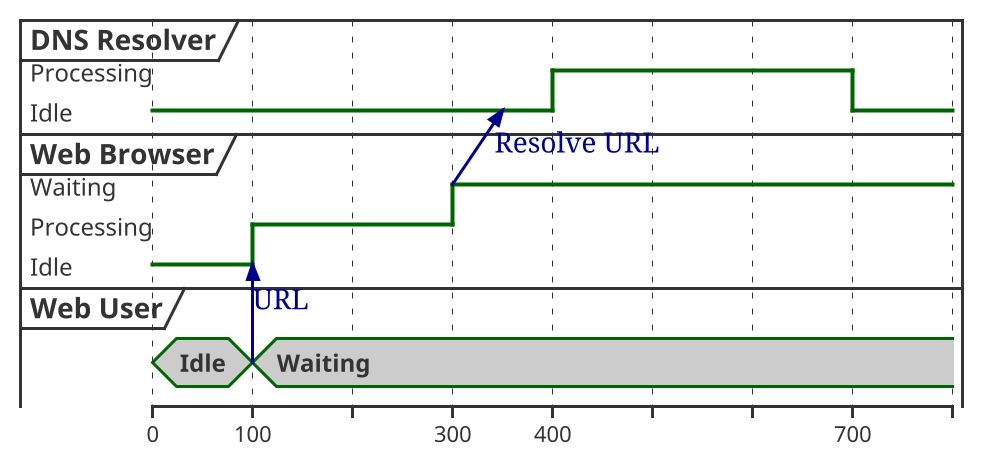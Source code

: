 @startuml
scale 2
skin rose

robust "DNS Resolver" as DNS
robust "Web Browser" as WB
concise "Web User" as WU

@0
WU is Idle
WB is Idle
DNS is Idle

@+100
WU -> WB : URL
WU is Waiting
WB is Processing

@+200
WB is Waiting
WB -> DNS@+50 : Resolve URL

@+100
DNS is Processing

@+300
DNS is Idle
@enduml
